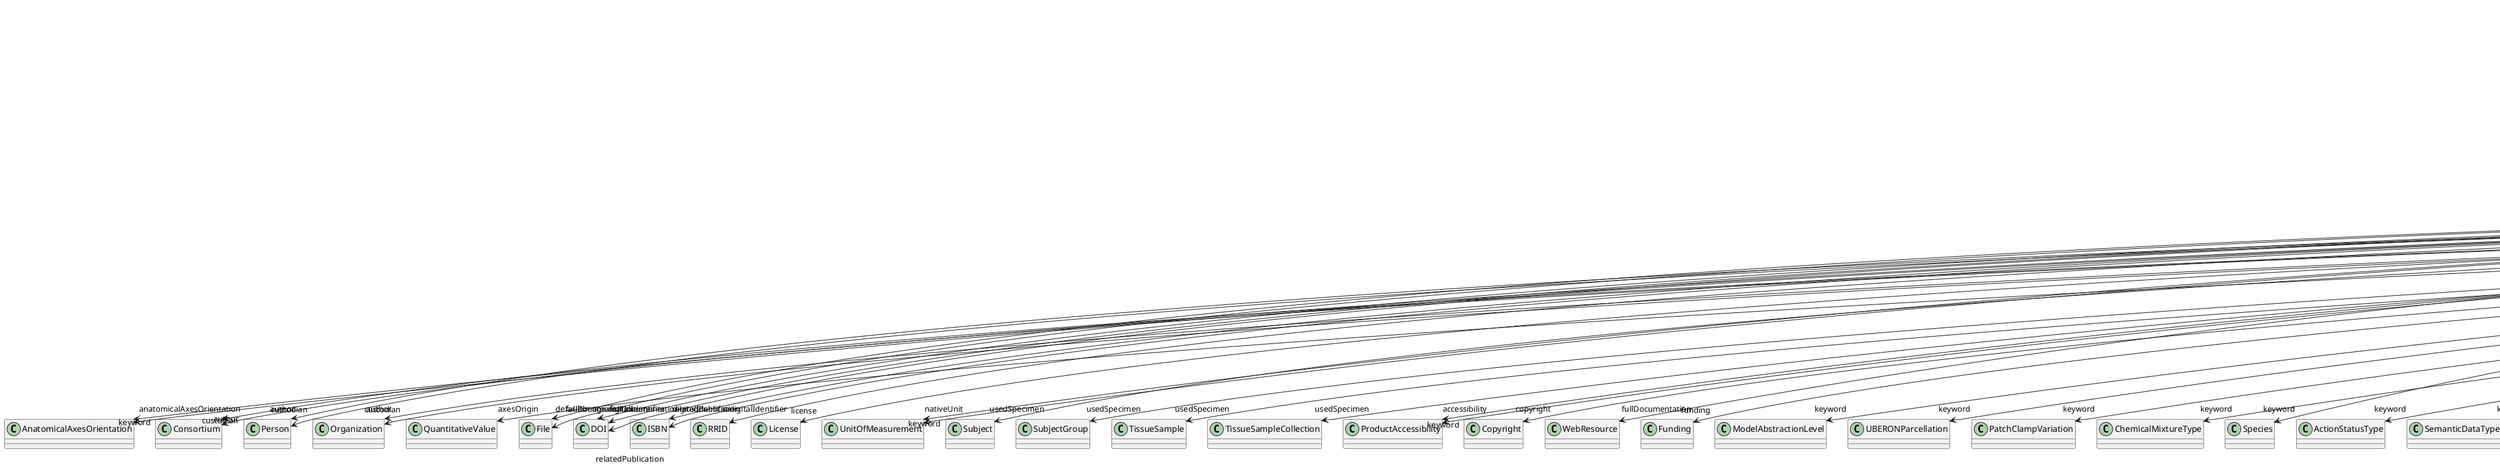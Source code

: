 @startuml
class CommonCoordinateSpaceVersion {
+abbreviation
+anatomicalAxesOrientation
+author
+axesOrigin
+defaultImage
+digitalIdentifier
+isAlternativeVersionOf
+isNewVersionOf
+license
+nativeUnit
+ontologyIdentifier
+usedSpecimen
+accessibility
+copyright
+custodian
+description
+fullDocumentation
+fullName
+funding
+homepage
+howToCite
+keyword
+otherContribution
+relatedPublication
+releaseDate
+repository
+shortName
+supportChannel
+versionIdentifier
+versionInnovation

}
CommonCoordinateSpaceVersion -d-> "anatomicalAxesOrientation" AnatomicalAxesOrientation
CommonCoordinateSpaceVersion -d-> "author" Consortium
CommonCoordinateSpaceVersion -d-> "author" Person
CommonCoordinateSpaceVersion -d-> "author" Organization
CommonCoordinateSpaceVersion -d-> "axesOrigin" QuantitativeValue
CommonCoordinateSpaceVersion -d-> "defaultImage" File
CommonCoordinateSpaceVersion -d-> "digitalIdentifier" DOI
CommonCoordinateSpaceVersion -d-> "digitalIdentifier" ISBN
CommonCoordinateSpaceVersion -d-> "digitalIdentifier" RRID
CommonCoordinateSpaceVersion -d-> "isAlternativeVersionOf" CommonCoordinateSpaceVersion
CommonCoordinateSpaceVersion -d-> "isNewVersionOf" CommonCoordinateSpaceVersion
CommonCoordinateSpaceVersion -d-> "license" License
CommonCoordinateSpaceVersion -d-> "nativeUnit" UnitOfMeasurement
CommonCoordinateSpaceVersion -d-> "usedSpecimen" Subject
CommonCoordinateSpaceVersion -d-> "usedSpecimen" SubjectGroup
CommonCoordinateSpaceVersion -d-> "usedSpecimen" TissueSample
CommonCoordinateSpaceVersion -d-> "usedSpecimen" TissueSampleCollection
CommonCoordinateSpaceVersion -d-> "accessibility" ProductAccessibility
CommonCoordinateSpaceVersion -d-> "copyright" Copyright
CommonCoordinateSpaceVersion -d-> "custodian" Consortium
CommonCoordinateSpaceVersion -d-> "custodian" Person
CommonCoordinateSpaceVersion -d-> "custodian" Organization
CommonCoordinateSpaceVersion -d-> "fullDocumentation" DOI
CommonCoordinateSpaceVersion -d-> "fullDocumentation" File
CommonCoordinateSpaceVersion -d-> "fullDocumentation" WebResource
CommonCoordinateSpaceVersion -d-> "funding" Funding
CommonCoordinateSpaceVersion -d-> "keyword" ModelAbstractionLevel
CommonCoordinateSpaceVersion -d-> "keyword" UBERONParcellation
CommonCoordinateSpaceVersion -d-> "keyword" PatchClampVariation
CommonCoordinateSpaceVersion -d-> "keyword" ChemicalMixtureType
CommonCoordinateSpaceVersion -d-> "keyword" Species
CommonCoordinateSpaceVersion -d-> "keyword" AnatomicalAxesOrientation
CommonCoordinateSpaceVersion -d-> "keyword" ActionStatusType
CommonCoordinateSpaceVersion -d-> "keyword" SemanticDataType
CommonCoordinateSpaceVersion -d-> "keyword" Language
CommonCoordinateSpaceVersion -d-> "keyword" OrganismSubstance
CommonCoordinateSpaceVersion -d-> "keyword" CriteriaQualityType
CommonCoordinateSpaceVersion -d-> "keyword" LearningResourceType
CommonCoordinateSpaceVersion -d-> "keyword" Laterality
CommonCoordinateSpaceVersion -d-> "keyword" Service
CommonCoordinateSpaceVersion -d-> "keyword" ProductAccessibility
CommonCoordinateSpaceVersion -d-> "keyword" BiologicalSex
CommonCoordinateSpaceVersion -d-> "keyword" OrganismSystem
CommonCoordinateSpaceVersion -d-> "keyword" EthicsAssessment
CommonCoordinateSpaceVersion -d-> "keyword" AgeCategory
CommonCoordinateSpaceVersion -d-> "keyword" AuditoryStimulusType
CommonCoordinateSpaceVersion -d-> "keyword" BiologicalOrder
CommonCoordinateSpaceVersion -d-> "keyword" Organ
CommonCoordinateSpaceVersion -d-> "keyword" OlfactoryStimulusType
CommonCoordinateSpaceVersion -d-> "keyword" ModelScope
CommonCoordinateSpaceVersion -d-> "keyword" SoftwareFeature
CommonCoordinateSpaceVersion -d-> "keyword" AnnotationType
CommonCoordinateSpaceVersion -d-> "keyword" SubcellularEntity
CommonCoordinateSpaceVersion -d-> "keyword" OperatingDevice
CommonCoordinateSpaceVersion -d-> "keyword" AnatomicalIdentificationType
CommonCoordinateSpaceVersion -d-> "keyword" StimulationTechnique
CommonCoordinateSpaceVersion -d-> "keyword" FileBundleGrouping
CommonCoordinateSpaceVersion -d-> "keyword" Colormap
CommonCoordinateSpaceVersion -d-> "keyword" GustatoryStimulusType
CommonCoordinateSpaceVersion -d-> "keyword" ProgrammingLanguage
CommonCoordinateSpaceVersion -d-> "keyword" DeviceType
CommonCoordinateSpaceVersion -d-> "keyword" DiseaseModel
CommonCoordinateSpaceVersion -d-> "keyword" OpticalStimulusType
CommonCoordinateSpaceVersion -d-> "keyword" FileUsageRole
CommonCoordinateSpaceVersion -d-> "keyword" AnatomicalPlane
CommonCoordinateSpaceVersion -d-> "keyword" AtlasType
CommonCoordinateSpaceVersion -d-> "keyword" CellCultureType
CommonCoordinateSpaceVersion -d-> "keyword" Terminology
CommonCoordinateSpaceVersion -d-> "keyword" CranialWindowConstructionType
CommonCoordinateSpaceVersion -d-> "keyword" AnalysisTechnique
CommonCoordinateSpaceVersion -d-> "keyword" CranialWindowReinforcementType
CommonCoordinateSpaceVersion -d-> "keyword" EducationalLevel
CommonCoordinateSpaceVersion -d-> "keyword" VisualStimulusType
CommonCoordinateSpaceVersion -d-> "keyword" SubjectAttribute
CommonCoordinateSpaceVersion -d-> "keyword" AnnotationCriteriaType
CommonCoordinateSpaceVersion -d-> "keyword" DataType
CommonCoordinateSpaceVersion -d-> "keyword" TissueSampleType
CommonCoordinateSpaceVersion -d-> "keyword" UnitOfMeasurement
CommonCoordinateSpaceVersion -d-> "keyword" SoftwareApplicationCategory
CommonCoordinateSpaceVersion -d-> "keyword" MolecularEntity
CommonCoordinateSpaceVersion -d-> "keyword" TactileStimulusType
CommonCoordinateSpaceVersion -d-> "keyword" BreedingType
CommonCoordinateSpaceVersion -d-> "keyword" CellType
CommonCoordinateSpaceVersion -d-> "keyword" StimulationApproach
CommonCoordinateSpaceVersion -d-> "keyword" TermSuggestion
CommonCoordinateSpaceVersion -d-> "keyword" MetaDataModelType
CommonCoordinateSpaceVersion -d-> "keyword" PreparationType
CommonCoordinateSpaceVersion -d-> "keyword" FileRepositoryType
CommonCoordinateSpaceVersion -d-> "keyword" Handedness
CommonCoordinateSpaceVersion -d-> "keyword" SetupType
CommonCoordinateSpaceVersion -d-> "keyword" OperatingSystem
CommonCoordinateSpaceVersion -d-> "keyword" Disease
CommonCoordinateSpaceVersion -d-> "keyword" DifferenceMeasure
CommonCoordinateSpaceVersion -d-> "keyword" MeasuredQuantity
CommonCoordinateSpaceVersion -d-> "keyword" QualitativeOverlap
CommonCoordinateSpaceVersion -d-> "keyword" TypeOfUncertainty
CommonCoordinateSpaceVersion -d-> "keyword" GeneticStrainType
CommonCoordinateSpaceVersion -d-> "keyword" ContributionType
CommonCoordinateSpaceVersion -d-> "keyword" Technique
CommonCoordinateSpaceVersion -d-> "keyword" ExperimentalApproach
CommonCoordinateSpaceVersion -d-> "keyword" TissueSampleAttribute
CommonCoordinateSpaceVersion -d-> "keyword" ElectricalStimulusType
CommonCoordinateSpaceVersion -d-> "otherContribution" Contribution
CommonCoordinateSpaceVersion -d-> "relatedPublication" ScholarlyArticle
CommonCoordinateSpaceVersion -d-> "relatedPublication" Chapter
CommonCoordinateSpaceVersion -d-> "relatedPublication" Book
CommonCoordinateSpaceVersion -d-> "relatedPublication" ISSN
CommonCoordinateSpaceVersion -d-> "relatedPublication" HANDLE
CommonCoordinateSpaceVersion -d-> "relatedPublication" ISBN
CommonCoordinateSpaceVersion -d-> "relatedPublication" DOI
CommonCoordinateSpaceVersion -d-> "repository" FileRepository

@enduml